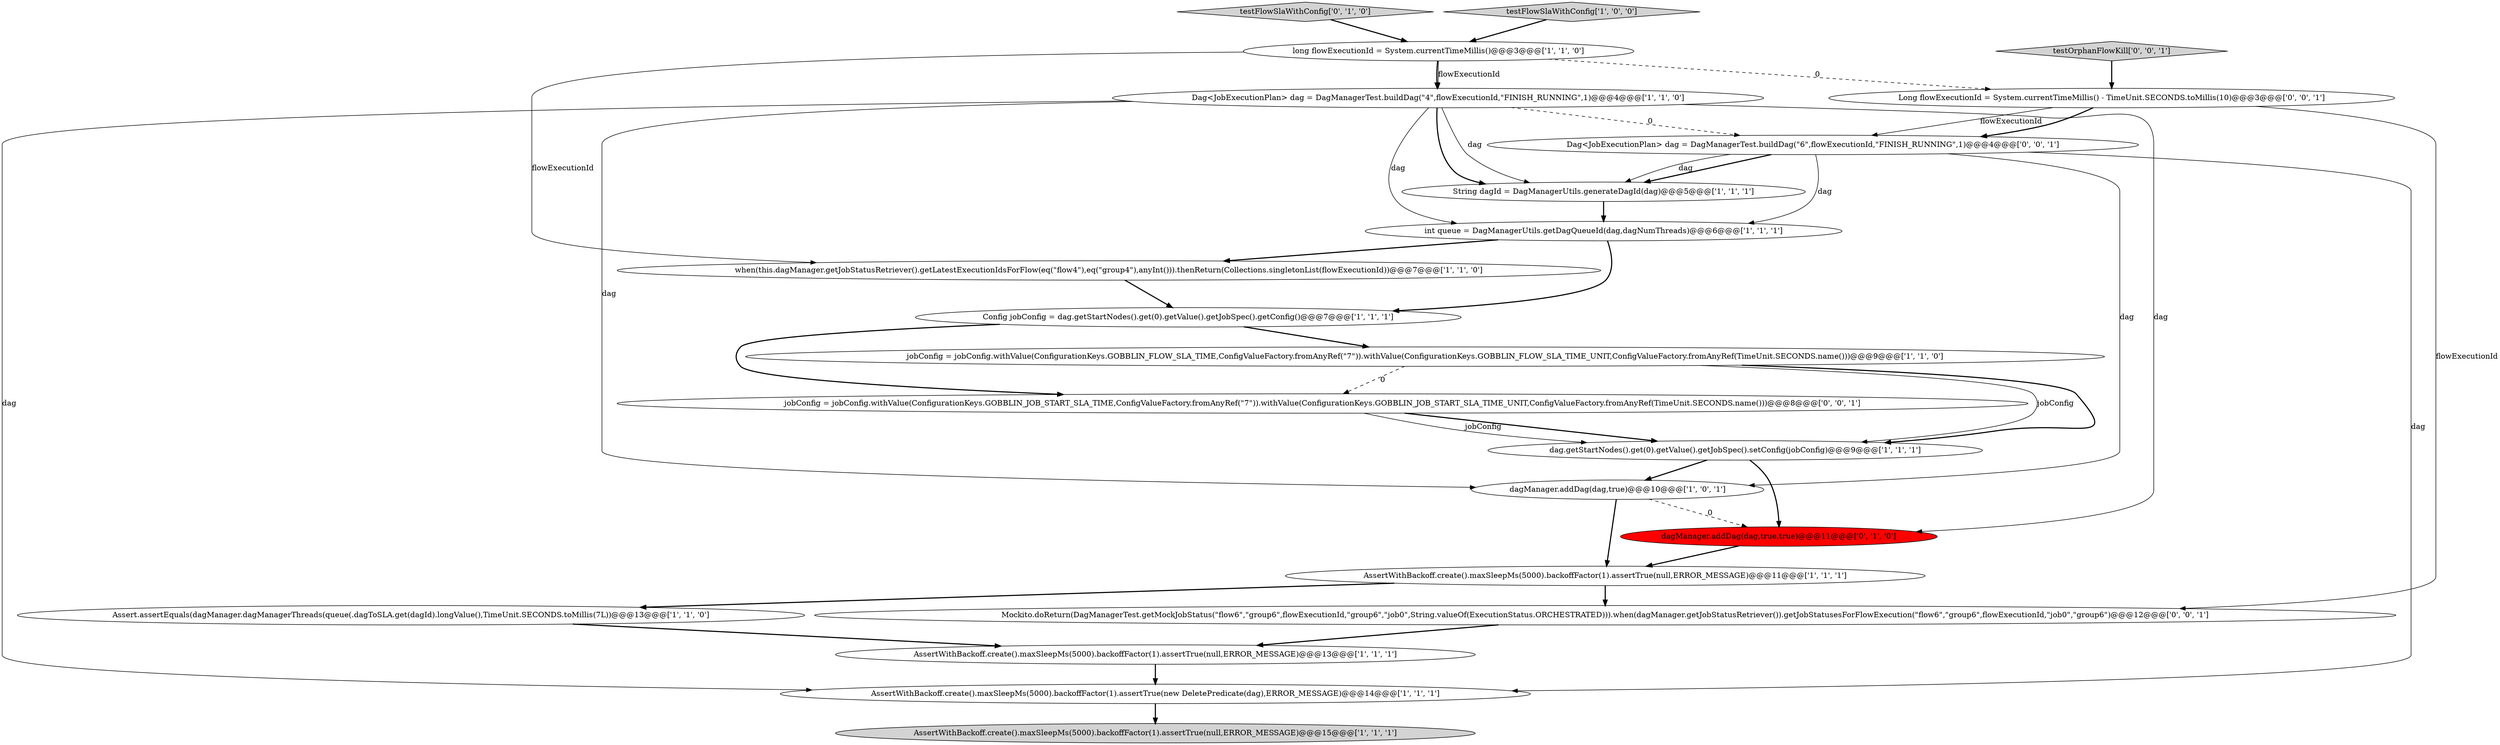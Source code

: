 digraph {
6 [style = filled, label = "when(this.dagManager.getJobStatusRetriever().getLatestExecutionIdsForFlow(eq(\"flow4\"),eq(\"group4\"),anyInt())).thenReturn(Collections.singletonList(flowExecutionId))@@@7@@@['1', '1', '0']", fillcolor = white, shape = ellipse image = "AAA0AAABBB1BBB"];
21 [style = filled, label = "Dag<JobExecutionPlan> dag = DagManagerTest.buildDag(\"6\",flowExecutionId,\"FINISH_RUNNING\",1)@@@4@@@['0', '0', '1']", fillcolor = white, shape = ellipse image = "AAA0AAABBB3BBB"];
0 [style = filled, label = "Dag<JobExecutionPlan> dag = DagManagerTest.buildDag(\"4\",flowExecutionId,\"FINISH_RUNNING\",1)@@@4@@@['1', '1', '0']", fillcolor = white, shape = ellipse image = "AAA0AAABBB1BBB"];
20 [style = filled, label = "jobConfig = jobConfig.withValue(ConfigurationKeys.GOBBLIN_JOB_START_SLA_TIME,ConfigValueFactory.fromAnyRef(\"7\")).withValue(ConfigurationKeys.GOBBLIN_JOB_START_SLA_TIME_UNIT,ConfigValueFactory.fromAnyRef(TimeUnit.SECONDS.name()))@@@8@@@['0', '0', '1']", fillcolor = white, shape = ellipse image = "AAA0AAABBB3BBB"];
19 [style = filled, label = "testOrphanFlowKill['0', '0', '1']", fillcolor = lightgray, shape = diamond image = "AAA0AAABBB3BBB"];
1 [style = filled, label = "long flowExecutionId = System.currentTimeMillis()@@@3@@@['1', '1', '0']", fillcolor = white, shape = ellipse image = "AAA0AAABBB1BBB"];
5 [style = filled, label = "dag.getStartNodes().get(0).getValue().getJobSpec().setConfig(jobConfig)@@@9@@@['1', '1', '1']", fillcolor = white, shape = ellipse image = "AAA0AAABBB1BBB"];
2 [style = filled, label = "String dagId = DagManagerUtils.generateDagId(dag)@@@5@@@['1', '1', '1']", fillcolor = white, shape = ellipse image = "AAA0AAABBB1BBB"];
7 [style = filled, label = "dagManager.addDag(dag,true)@@@10@@@['1', '0', '1']", fillcolor = white, shape = ellipse image = "AAA0AAABBB1BBB"];
11 [style = filled, label = "AssertWithBackoff.create().maxSleepMs(5000).backoffFactor(1).assertTrue(new DeletePredicate(dag),ERROR_MESSAGE)@@@14@@@['1', '1', '1']", fillcolor = white, shape = ellipse image = "AAA0AAABBB1BBB"];
3 [style = filled, label = "Assert.assertEquals(dagManager.dagManagerThreads(queue(.dagToSLA.get(dagId).longValue(),TimeUnit.SECONDS.toMillis(7L))@@@13@@@['1', '1', '0']", fillcolor = white, shape = ellipse image = "AAA0AAABBB1BBB"];
12 [style = filled, label = "int queue = DagManagerUtils.getDagQueueId(dag,dagNumThreads)@@@6@@@['1', '1', '1']", fillcolor = white, shape = ellipse image = "AAA0AAABBB1BBB"];
17 [style = filled, label = "Mockito.doReturn(DagManagerTest.getMockJobStatus(\"flow6\",\"group6\",flowExecutionId,\"group6\",\"job0\",String.valueOf(ExecutionStatus.ORCHESTRATED))).when(dagManager.getJobStatusRetriever()).getJobStatusesForFlowExecution(\"flow6\",\"group6\",flowExecutionId,\"job0\",\"group6\")@@@12@@@['0', '0', '1']", fillcolor = white, shape = ellipse image = "AAA0AAABBB3BBB"];
18 [style = filled, label = "Long flowExecutionId = System.currentTimeMillis() - TimeUnit.SECONDS.toMillis(10)@@@3@@@['0', '0', '1']", fillcolor = white, shape = ellipse image = "AAA0AAABBB3BBB"];
10 [style = filled, label = "jobConfig = jobConfig.withValue(ConfigurationKeys.GOBBLIN_FLOW_SLA_TIME,ConfigValueFactory.fromAnyRef(\"7\")).withValue(ConfigurationKeys.GOBBLIN_FLOW_SLA_TIME_UNIT,ConfigValueFactory.fromAnyRef(TimeUnit.SECONDS.name()))@@@9@@@['1', '1', '0']", fillcolor = white, shape = ellipse image = "AAA0AAABBB1BBB"];
8 [style = filled, label = "AssertWithBackoff.create().maxSleepMs(5000).backoffFactor(1).assertTrue(null,ERROR_MESSAGE)@@@15@@@['1', '1', '1']", fillcolor = lightgray, shape = ellipse image = "AAA0AAABBB1BBB"];
16 [style = filled, label = "testFlowSlaWithConfig['0', '1', '0']", fillcolor = lightgray, shape = diamond image = "AAA0AAABBB2BBB"];
14 [style = filled, label = "AssertWithBackoff.create().maxSleepMs(5000).backoffFactor(1).assertTrue(null,ERROR_MESSAGE)@@@11@@@['1', '1', '1']", fillcolor = white, shape = ellipse image = "AAA0AAABBB1BBB"];
13 [style = filled, label = "Config jobConfig = dag.getStartNodes().get(0).getValue().getJobSpec().getConfig()@@@7@@@['1', '1', '1']", fillcolor = white, shape = ellipse image = "AAA0AAABBB1BBB"];
15 [style = filled, label = "dagManager.addDag(dag,true,true)@@@11@@@['0', '1', '0']", fillcolor = red, shape = ellipse image = "AAA1AAABBB2BBB"];
9 [style = filled, label = "testFlowSlaWithConfig['1', '0', '0']", fillcolor = lightgray, shape = diamond image = "AAA0AAABBB1BBB"];
4 [style = filled, label = "AssertWithBackoff.create().maxSleepMs(5000).backoffFactor(1).assertTrue(null,ERROR_MESSAGE)@@@13@@@['1', '1', '1']", fillcolor = white, shape = ellipse image = "AAA0AAABBB1BBB"];
10->5 [style = solid, label="jobConfig"];
13->10 [style = bold, label=""];
14->3 [style = bold, label=""];
1->6 [style = solid, label="flowExecutionId"];
19->18 [style = bold, label=""];
1->0 [style = solid, label="flowExecutionId"];
0->15 [style = solid, label="dag"];
15->14 [style = bold, label=""];
21->7 [style = solid, label="dag"];
0->7 [style = solid, label="dag"];
0->2 [style = bold, label=""];
5->15 [style = bold, label=""];
14->17 [style = bold, label=""];
1->18 [style = dashed, label="0"];
1->0 [style = bold, label=""];
12->6 [style = bold, label=""];
3->4 [style = bold, label=""];
2->12 [style = bold, label=""];
21->2 [style = bold, label=""];
20->5 [style = bold, label=""];
7->14 [style = bold, label=""];
12->13 [style = bold, label=""];
0->12 [style = solid, label="dag"];
10->5 [style = bold, label=""];
16->1 [style = bold, label=""];
21->2 [style = solid, label="dag"];
0->21 [style = dashed, label="0"];
6->13 [style = bold, label=""];
20->5 [style = solid, label="jobConfig"];
18->21 [style = solid, label="flowExecutionId"];
7->15 [style = dashed, label="0"];
5->7 [style = bold, label=""];
11->8 [style = bold, label=""];
10->20 [style = dashed, label="0"];
18->17 [style = solid, label="flowExecutionId"];
18->21 [style = bold, label=""];
21->11 [style = solid, label="dag"];
0->2 [style = solid, label="dag"];
4->11 [style = bold, label=""];
9->1 [style = bold, label=""];
0->11 [style = solid, label="dag"];
17->4 [style = bold, label=""];
21->12 [style = solid, label="dag"];
13->20 [style = bold, label=""];
}
